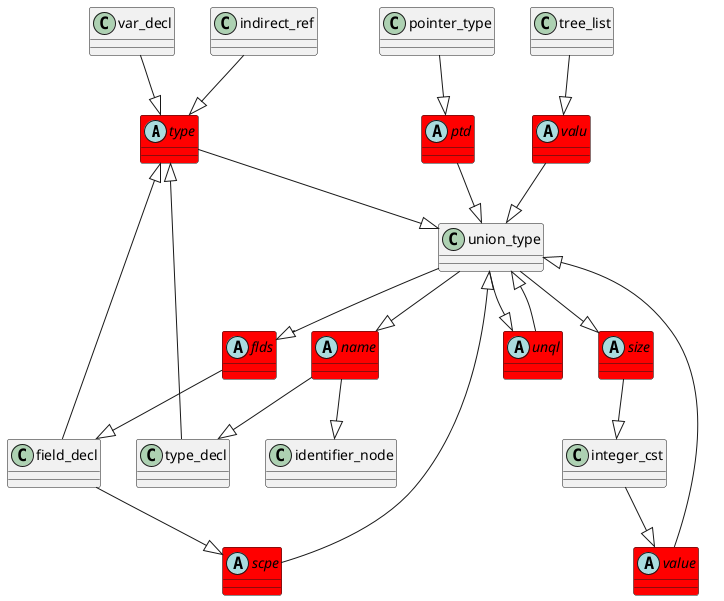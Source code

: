 @startuml
abstract class	type	 #red	
type	 --|> 	union_type	
type_decl	 --|> 	type	
field_decl	 --|> 	type	
abstract class	size	 #red	
size	 --|> 	integer_cst	
union_type	 --|> 	size	
abstract class	flds	 #red	
flds	 --|> 	field_decl	
union_type	 --|> 	flds	
abstract class	scpe	 #red	
scpe	 --|> 	union_type	
field_decl	 --|> 	scpe	
abstract class	name	 #red	
name	 --|> 	type_decl	
union_type	 --|> 	name	
abstract class	unql	 #red	
unql	 --|> 	union_type	
union_type	 --|> 	unql	
name	 --|> 	identifier_node	
var_decl	 --|> 	type	
abstract class	valu	 #red	
valu	 --|> 	union_type	
tree_list	 --|> 	valu	
abstract class	value	 #red	
value	 --|> 	union_type	
integer_cst	 --|> 	value	
abstract class	ptd	 #red	
ptd	 --|> 	union_type	
pointer_type	 --|> 	ptd	
indirect_ref	 --|> 	type	
@enduml
